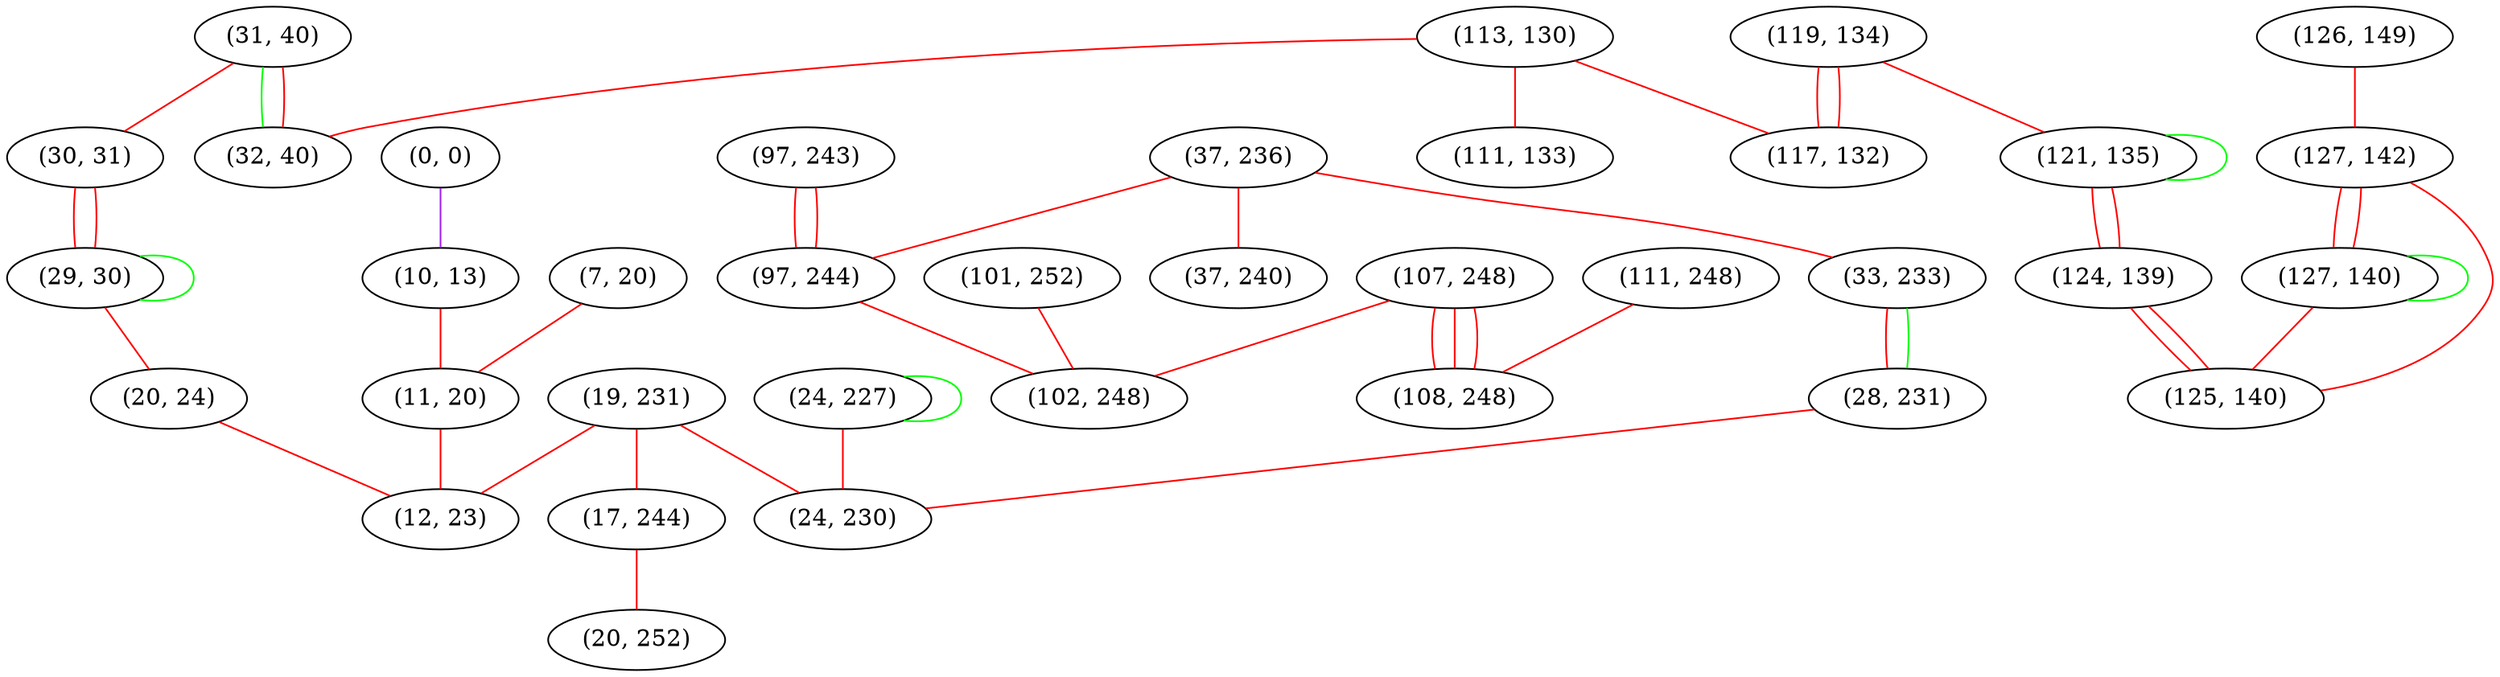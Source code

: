 graph "" {
"(31, 40)";
"(19, 231)";
"(113, 130)";
"(24, 227)";
"(97, 243)";
"(30, 31)";
"(107, 248)";
"(119, 134)";
"(32, 40)";
"(101, 252)";
"(7, 20)";
"(111, 248)";
"(126, 149)";
"(37, 236)";
"(17, 244)";
"(121, 135)";
"(117, 132)";
"(127, 142)";
"(0, 0)";
"(124, 139)";
"(29, 30)";
"(108, 248)";
"(10, 13)";
"(20, 252)";
"(33, 233)";
"(28, 231)";
"(97, 244)";
"(127, 140)";
"(37, 240)";
"(20, 24)";
"(24, 230)";
"(125, 140)";
"(11, 20)";
"(12, 23)";
"(111, 133)";
"(102, 248)";
"(31, 40)" -- "(32, 40)"  [color=green, key=0, weight=2];
"(31, 40)" -- "(32, 40)"  [color=red, key=1, weight=1];
"(31, 40)" -- "(30, 31)"  [color=red, key=0, weight=1];
"(19, 231)" -- "(24, 230)"  [color=red, key=0, weight=1];
"(19, 231)" -- "(12, 23)"  [color=red, key=0, weight=1];
"(19, 231)" -- "(17, 244)"  [color=red, key=0, weight=1];
"(113, 130)" -- "(111, 133)"  [color=red, key=0, weight=1];
"(113, 130)" -- "(32, 40)"  [color=red, key=0, weight=1];
"(113, 130)" -- "(117, 132)"  [color=red, key=0, weight=1];
"(24, 227)" -- "(24, 230)"  [color=red, key=0, weight=1];
"(24, 227)" -- "(24, 227)"  [color=green, key=0, weight=2];
"(97, 243)" -- "(97, 244)"  [color=red, key=0, weight=1];
"(97, 243)" -- "(97, 244)"  [color=red, key=1, weight=1];
"(30, 31)" -- "(29, 30)"  [color=red, key=0, weight=1];
"(30, 31)" -- "(29, 30)"  [color=red, key=1, weight=1];
"(107, 248)" -- "(102, 248)"  [color=red, key=0, weight=1];
"(107, 248)" -- "(108, 248)"  [color=red, key=0, weight=1];
"(107, 248)" -- "(108, 248)"  [color=red, key=1, weight=1];
"(107, 248)" -- "(108, 248)"  [color=red, key=2, weight=1];
"(119, 134)" -- "(117, 132)"  [color=red, key=0, weight=1];
"(119, 134)" -- "(117, 132)"  [color=red, key=1, weight=1];
"(119, 134)" -- "(121, 135)"  [color=red, key=0, weight=1];
"(101, 252)" -- "(102, 248)"  [color=red, key=0, weight=1];
"(7, 20)" -- "(11, 20)"  [color=red, key=0, weight=1];
"(111, 248)" -- "(108, 248)"  [color=red, key=0, weight=1];
"(126, 149)" -- "(127, 142)"  [color=red, key=0, weight=1];
"(37, 236)" -- "(97, 244)"  [color=red, key=0, weight=1];
"(37, 236)" -- "(33, 233)"  [color=red, key=0, weight=1];
"(37, 236)" -- "(37, 240)"  [color=red, key=0, weight=1];
"(17, 244)" -- "(20, 252)"  [color=red, key=0, weight=1];
"(121, 135)" -- "(124, 139)"  [color=red, key=0, weight=1];
"(121, 135)" -- "(124, 139)"  [color=red, key=1, weight=1];
"(121, 135)" -- "(121, 135)"  [color=green, key=0, weight=2];
"(127, 142)" -- "(127, 140)"  [color=red, key=0, weight=1];
"(127, 142)" -- "(127, 140)"  [color=red, key=1, weight=1];
"(127, 142)" -- "(125, 140)"  [color=red, key=0, weight=1];
"(0, 0)" -- "(10, 13)"  [color=purple, key=0, weight=4];
"(124, 139)" -- "(125, 140)"  [color=red, key=0, weight=1];
"(124, 139)" -- "(125, 140)"  [color=red, key=1, weight=1];
"(29, 30)" -- "(29, 30)"  [color=green, key=0, weight=2];
"(29, 30)" -- "(20, 24)"  [color=red, key=0, weight=1];
"(10, 13)" -- "(11, 20)"  [color=red, key=0, weight=1];
"(33, 233)" -- "(28, 231)"  [color=red, key=0, weight=1];
"(33, 233)" -- "(28, 231)"  [color=green, key=1, weight=2];
"(28, 231)" -- "(24, 230)"  [color=red, key=0, weight=1];
"(97, 244)" -- "(102, 248)"  [color=red, key=0, weight=1];
"(127, 140)" -- "(127, 140)"  [color=green, key=0, weight=2];
"(127, 140)" -- "(125, 140)"  [color=red, key=0, weight=1];
"(20, 24)" -- "(12, 23)"  [color=red, key=0, weight=1];
"(11, 20)" -- "(12, 23)"  [color=red, key=0, weight=1];
}
